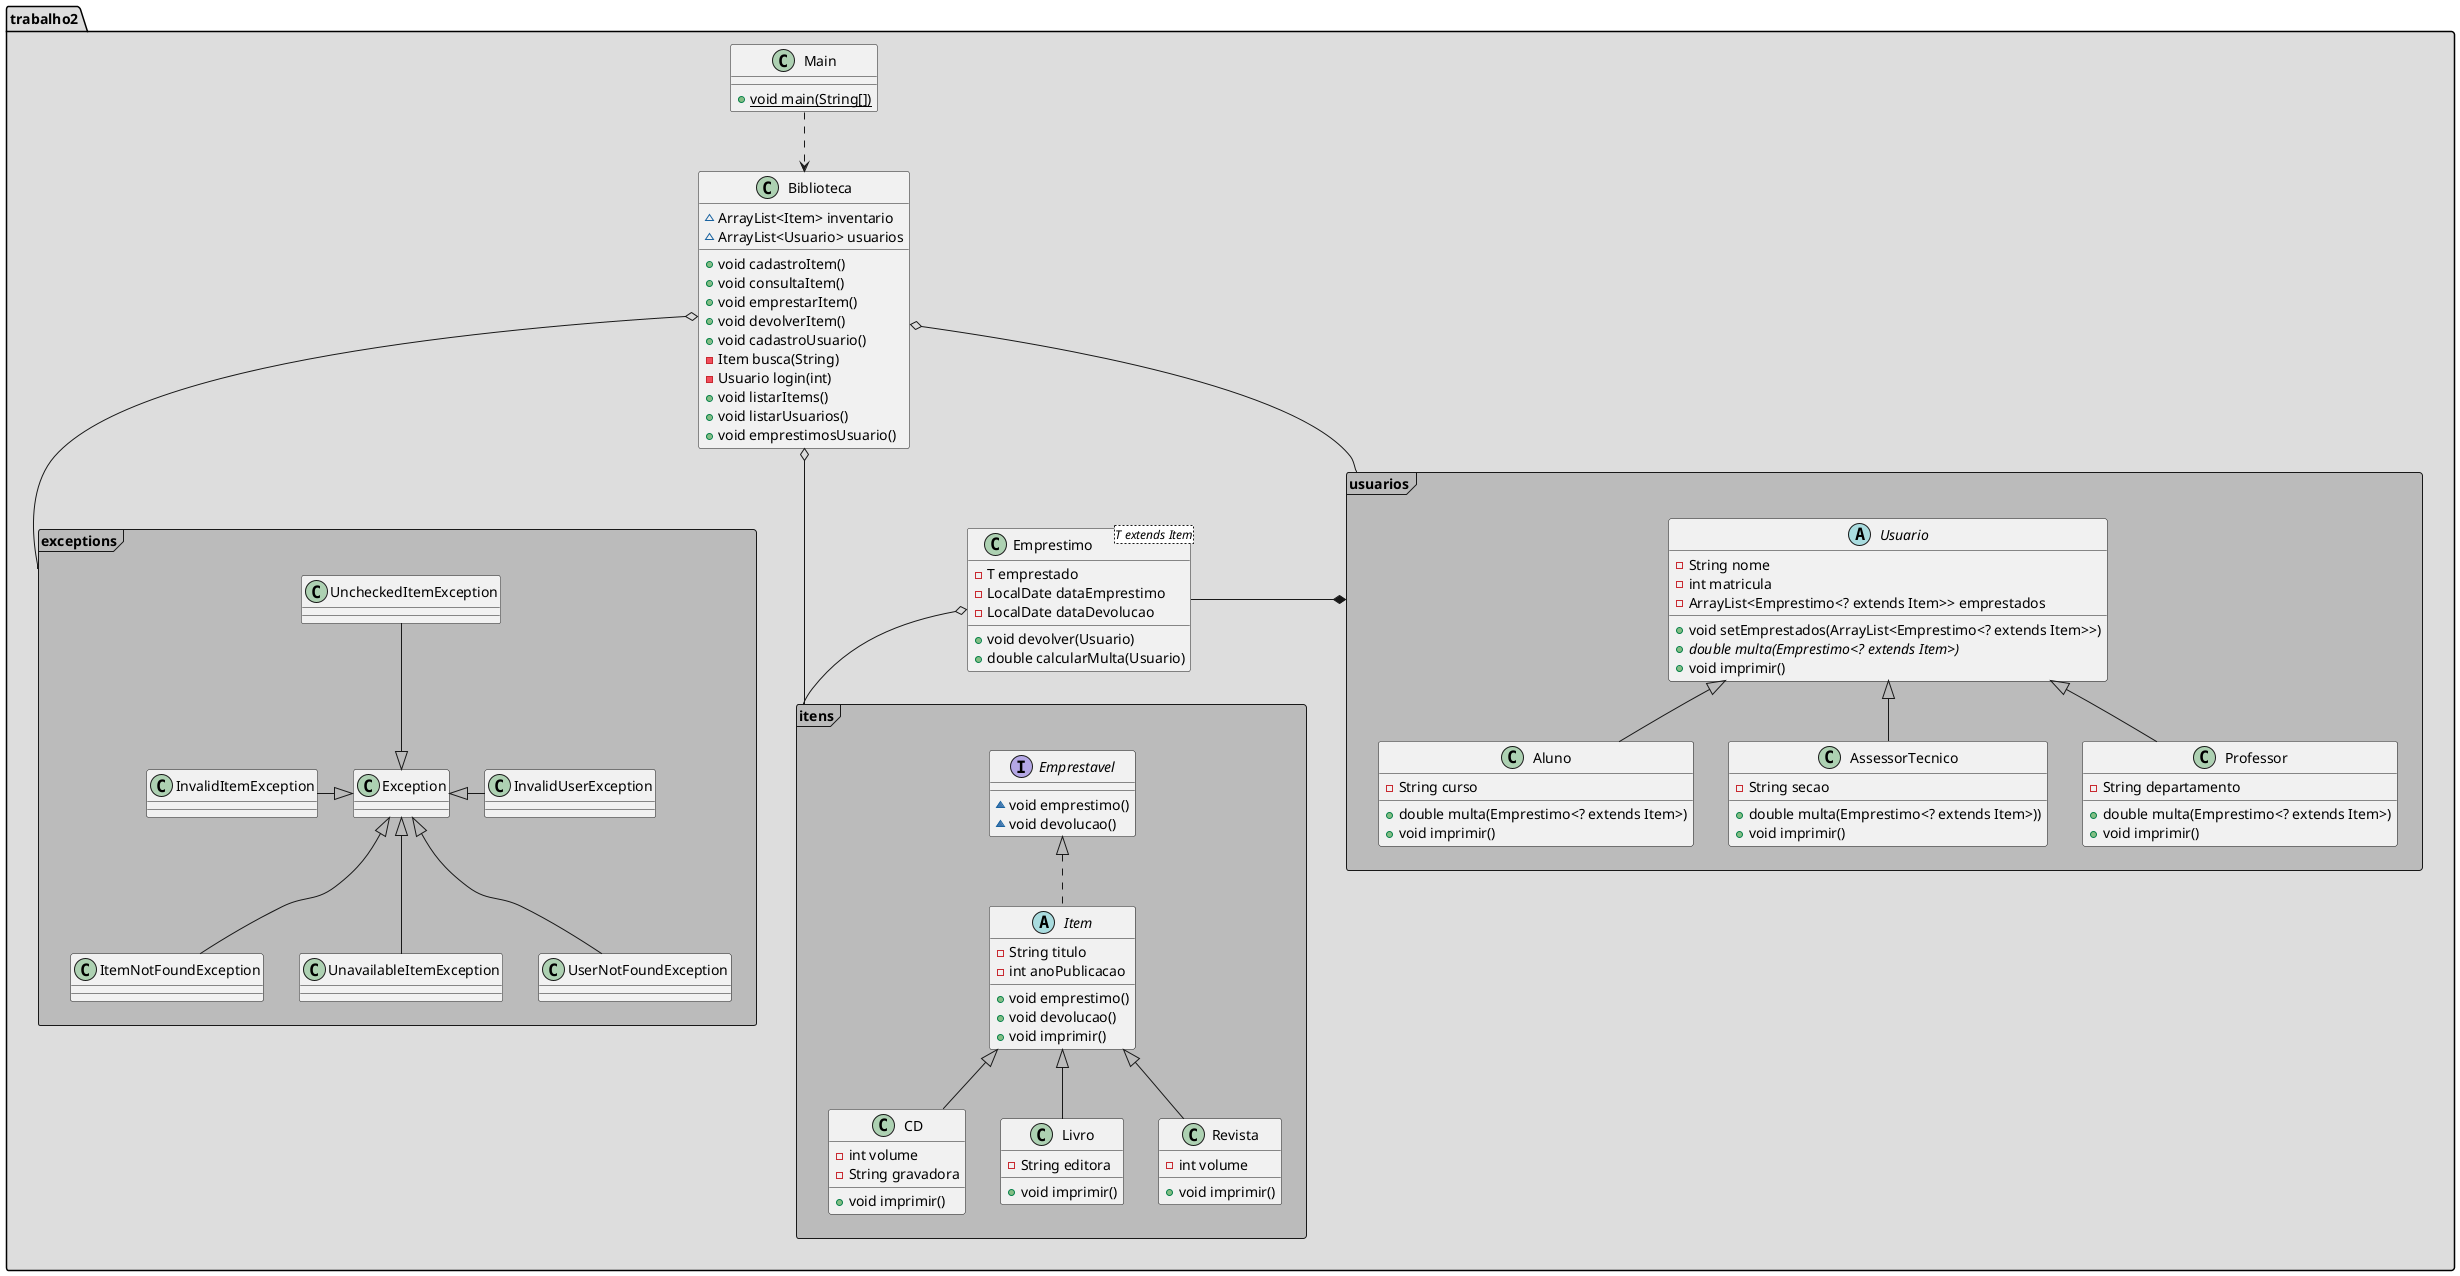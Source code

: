 @startuml
package trabalho2 #DDDDDD{
    class Main {
        + {static} void main(String[])
    }
    class Biblioteca {
        ~ ArrayList<Item> inventario
        ~ ArrayList<Usuario> usuarios
        + void cadastroItem()
        + void consultaItem()
        + void emprestarItem()
        + void devolverItem()
        + void cadastroUsuario()
        - Item busca(String)
        - Usuario login(int)
        + void listarItems()
        + void listarUsuarios()
        + void emprestimosUsuario()
    }
    class Emprestimo <T extends Item> {
        - T emprestado
        - LocalDate dataEmprestimo
        - LocalDate dataDevolucao
        + void devolver(Usuario)
        + double calcularMulta(Usuario)
    }
    Main ..> Biblioteca
    Biblioteca o-- usuarios
    Biblioteca o-- itens
    Biblioteca o-- exceptions
    package usuarios <<Frame>> #BBBBBB {
        abstract class Usuario {
            - String nome
            - int matricula
            - ArrayList<Emprestimo<? extends Item>> emprestados
            + void setEmprestados(ArrayList<Emprestimo<? extends Item>>)
            + {abstract}double multa(Emprestimo<? extends Item>)
            + void imprimir()
        }
        class Aluno {
            - String curso
            + double multa(Emprestimo<? extends Item>)
            + void imprimir()
        }
        class AssessorTecnico {
            - String secao
            + double multa(Emprestimo<? extends Item>))
            + void imprimir()
        }
        class Professor {
            - String departamento
            + double multa(Emprestimo<? extends Item>)
            + void imprimir()
        }
        Usuario <|-- Professor
        Usuario <|-- AssessorTecnico
        Usuario <|-- Aluno
    }
    package itens <<Frame>> #BBBBBB{
        interface Emprestavel {
            ~ void emprestimo()
            ~ void devolucao()
        }
        abstract class Item {
            - String titulo
            - int anoPublicacao
            + void emprestimo()
            + void devolucao()
            + void imprimir()
        }
        class CD {
            - int volume
            - String gravadora
            + void imprimir()
        }
        class Livro {
            - String editora
            + void imprimir()
        }
        class Revista {
            - int volume
            + void imprimir()
        }
        Emprestavel <|.. Item
        Item <|-- CD
        Item <|-- Livro
        Item <|-- Revista
    }
    package exceptions <<Frame>> #BBBBBB{
        class InvalidItemException {}
        class InvalidUserException {}
        class ItemNotFoundException {}
        class UnavailableItemException {}
        class UncheckedItemException {}
        class UserNotFoundException {}
        Exception <|-up- UncheckedItemException
        Exception <|-left- InvalidItemException
        Exception <|-right- InvalidUserException
        Exception <|-- ItemNotFoundException
        Exception <|-- UnavailableItemException
        Exception <|-- UserNotFoundException
    }
    usuarios *- Emprestimo
    Emprestimo o-- itens
}
@enduml